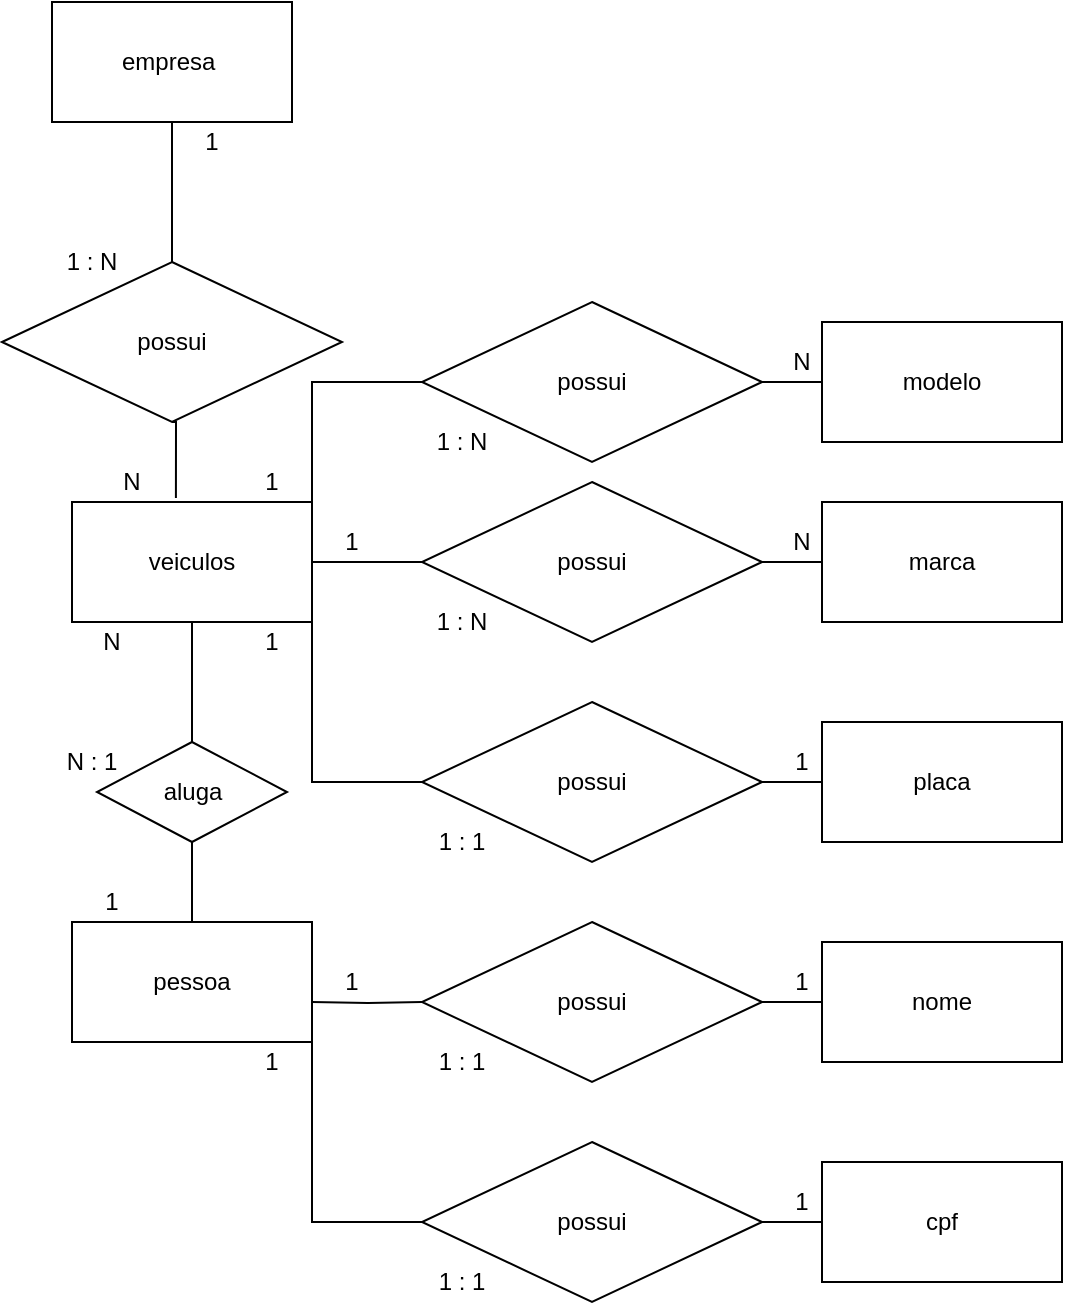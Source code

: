<mxfile version="14.6.13" type="device"><diagram id="DX9EM8ZQBErj8ItYYPBh" name="Page-1"><mxGraphModel dx="852" dy="494" grid="1" gridSize="10" guides="1" tooltips="1" connect="1" arrows="1" fold="1" page="1" pageScale="1" pageWidth="850" pageHeight="1100" math="0" shadow="0"><root><mxCell id="0"/><mxCell id="1" parent="0"/><mxCell id="UeeQvp0N3_cdicGPM137-3" style="edgeStyle=orthogonalEdgeStyle;rounded=0;orthogonalLoop=1;jettySize=auto;html=1;exitX=0.5;exitY=1;exitDx=0;exitDy=0;entryX=0.5;entryY=0;entryDx=0;entryDy=0;endArrow=none;endFill=0;" parent="1" source="UeeQvp0N3_cdicGPM137-1" target="UeeQvp0N3_cdicGPM137-2" edge="1"><mxGeometry relative="1" as="geometry"/></mxCell><mxCell id="UeeQvp0N3_cdicGPM137-1" value="empresa&amp;nbsp;" style="rounded=0;whiteSpace=wrap;html=1;" parent="1" vertex="1"><mxGeometry x="40" y="40" width="120" height="60" as="geometry"/></mxCell><mxCell id="UeeQvp0N3_cdicGPM137-5" style="edgeStyle=orthogonalEdgeStyle;rounded=0;orthogonalLoop=1;jettySize=auto;html=1;exitX=0.5;exitY=1;exitDx=0;exitDy=0;entryX=0.433;entryY=-0.033;entryDx=0;entryDy=0;endArrow=none;endFill=0;entryPerimeter=0;" parent="1" source="UeeQvp0N3_cdicGPM137-2" target="UeeQvp0N3_cdicGPM137-4" edge="1"><mxGeometry relative="1" as="geometry"/></mxCell><mxCell id="UeeQvp0N3_cdicGPM137-2" value="possui" style="rhombus;whiteSpace=wrap;html=1;" parent="1" vertex="1"><mxGeometry x="15" y="170" width="170" height="80" as="geometry"/></mxCell><mxCell id="UeeQvp0N3_cdicGPM137-10" style="edgeStyle=orthogonalEdgeStyle;rounded=0;orthogonalLoop=1;jettySize=auto;html=1;entryX=0;entryY=0.5;entryDx=0;entryDy=0;endArrow=none;endFill=0;" parent="1" source="UeeQvp0N3_cdicGPM137-4" target="UeeQvp0N3_cdicGPM137-9" edge="1"><mxGeometry relative="1" as="geometry"/></mxCell><mxCell id="UeeQvp0N3_cdicGPM137-41" style="edgeStyle=orthogonalEdgeStyle;rounded=0;orthogonalLoop=1;jettySize=auto;html=1;exitX=1;exitY=0;exitDx=0;exitDy=0;entryX=0;entryY=0.5;entryDx=0;entryDy=0;endArrow=none;endFill=0;" parent="1" source="UeeQvp0N3_cdicGPM137-4" target="UeeQvp0N3_cdicGPM137-31" edge="1"><mxGeometry relative="1" as="geometry"/></mxCell><mxCell id="UeeQvp0N3_cdicGPM137-65" style="edgeStyle=orthogonalEdgeStyle;rounded=0;orthogonalLoop=1;jettySize=auto;html=1;entryX=0.5;entryY=0;entryDx=0;entryDy=0;endArrow=none;endFill=0;" parent="1" source="UeeQvp0N3_cdicGPM137-4" target="UeeQvp0N3_cdicGPM137-64" edge="1"><mxGeometry relative="1" as="geometry"/></mxCell><mxCell id="UeeQvp0N3_cdicGPM137-4" value="veiculos" style="rounded=0;whiteSpace=wrap;html=1;" parent="1" vertex="1"><mxGeometry x="50" y="290" width="120" height="60" as="geometry"/></mxCell><mxCell id="UeeQvp0N3_cdicGPM137-6" value="1" style="text;html=1;strokeColor=none;fillColor=none;align=center;verticalAlign=middle;whiteSpace=wrap;rounded=0;" parent="1" vertex="1"><mxGeometry x="100" y="100" width="40" height="20" as="geometry"/></mxCell><mxCell id="UeeQvp0N3_cdicGPM137-8" value="N" style="text;html=1;strokeColor=none;fillColor=none;align=center;verticalAlign=middle;whiteSpace=wrap;rounded=0;" parent="1" vertex="1"><mxGeometry x="60" y="270" width="40" height="20" as="geometry"/></mxCell><mxCell id="UeeQvp0N3_cdicGPM137-9" value="possui" style="rhombus;whiteSpace=wrap;html=1;" parent="1" vertex="1"><mxGeometry x="225" y="280" width="170" height="80" as="geometry"/></mxCell><mxCell id="UeeQvp0N3_cdicGPM137-11" value="1" style="text;html=1;strokeColor=none;fillColor=none;align=center;verticalAlign=middle;whiteSpace=wrap;rounded=0;" parent="1" vertex="1"><mxGeometry x="170" y="300" width="40" height="20" as="geometry"/></mxCell><mxCell id="UeeQvp0N3_cdicGPM137-13" style="edgeStyle=orthogonalEdgeStyle;rounded=0;orthogonalLoop=1;jettySize=auto;html=1;entryX=1;entryY=0.5;entryDx=0;entryDy=0;endArrow=none;endFill=0;" parent="1" source="UeeQvp0N3_cdicGPM137-12" target="UeeQvp0N3_cdicGPM137-9" edge="1"><mxGeometry relative="1" as="geometry"/></mxCell><mxCell id="UeeQvp0N3_cdicGPM137-12" value="marca" style="rounded=0;whiteSpace=wrap;html=1;" parent="1" vertex="1"><mxGeometry x="425" y="290" width="120" height="60" as="geometry"/></mxCell><mxCell id="UeeQvp0N3_cdicGPM137-14" value="N" style="text;html=1;strokeColor=none;fillColor=none;align=center;verticalAlign=middle;whiteSpace=wrap;rounded=0;" parent="1" vertex="1"><mxGeometry x="395" y="300" width="40" height="20" as="geometry"/></mxCell><mxCell id="UeeQvp0N3_cdicGPM137-15" value="1 : N" style="text;html=1;strokeColor=none;fillColor=none;align=center;verticalAlign=middle;whiteSpace=wrap;rounded=0;" parent="1" vertex="1"><mxGeometry x="40" y="160" width="40" height="20" as="geometry"/></mxCell><mxCell id="UeeQvp0N3_cdicGPM137-16" value="1 : N" style="text;html=1;strokeColor=none;fillColor=none;align=center;verticalAlign=middle;whiteSpace=wrap;rounded=0;" parent="1" vertex="1"><mxGeometry x="225" y="340" width="40" height="20" as="geometry"/></mxCell><mxCell id="UeeQvp0N3_cdicGPM137-31" value="possui" style="rhombus;whiteSpace=wrap;html=1;" parent="1" vertex="1"><mxGeometry x="225" y="190" width="170" height="80" as="geometry"/></mxCell><mxCell id="UeeQvp0N3_cdicGPM137-32" value="1" style="text;html=1;strokeColor=none;fillColor=none;align=center;verticalAlign=middle;whiteSpace=wrap;rounded=0;" parent="1" vertex="1"><mxGeometry x="130" y="270" width="40" height="20" as="geometry"/></mxCell><mxCell id="UeeQvp0N3_cdicGPM137-33" style="edgeStyle=orthogonalEdgeStyle;rounded=0;orthogonalLoop=1;jettySize=auto;html=1;entryX=1;entryY=0.5;entryDx=0;entryDy=0;endArrow=none;endFill=0;" parent="1" source="UeeQvp0N3_cdicGPM137-34" target="UeeQvp0N3_cdicGPM137-31" edge="1"><mxGeometry relative="1" as="geometry"/></mxCell><mxCell id="UeeQvp0N3_cdicGPM137-34" value="modelo" style="rounded=0;whiteSpace=wrap;html=1;" parent="1" vertex="1"><mxGeometry x="425" y="200" width="120" height="60" as="geometry"/></mxCell><mxCell id="UeeQvp0N3_cdicGPM137-35" value="N" style="text;html=1;strokeColor=none;fillColor=none;align=center;verticalAlign=middle;whiteSpace=wrap;rounded=0;" parent="1" vertex="1"><mxGeometry x="395" y="210" width="40" height="20" as="geometry"/></mxCell><mxCell id="UeeQvp0N3_cdicGPM137-36" value="1 : N" style="text;html=1;strokeColor=none;fillColor=none;align=center;verticalAlign=middle;whiteSpace=wrap;rounded=0;" parent="1" vertex="1"><mxGeometry x="225" y="250" width="40" height="20" as="geometry"/></mxCell><mxCell id="UeeQvp0N3_cdicGPM137-48" style="edgeStyle=orthogonalEdgeStyle;rounded=0;orthogonalLoop=1;jettySize=auto;html=1;entryX=1;entryY=1;entryDx=0;entryDy=0;endArrow=none;endFill=0;" parent="1" source="UeeQvp0N3_cdicGPM137-43" target="UeeQvp0N3_cdicGPM137-4" edge="1"><mxGeometry relative="1" as="geometry"/></mxCell><mxCell id="UeeQvp0N3_cdicGPM137-43" value="possui" style="rhombus;whiteSpace=wrap;html=1;" parent="1" vertex="1"><mxGeometry x="225" y="390" width="170" height="80" as="geometry"/></mxCell><mxCell id="UeeQvp0N3_cdicGPM137-44" style="edgeStyle=orthogonalEdgeStyle;rounded=0;orthogonalLoop=1;jettySize=auto;html=1;entryX=1;entryY=0.5;entryDx=0;entryDy=0;endArrow=none;endFill=0;" parent="1" source="UeeQvp0N3_cdicGPM137-45" target="UeeQvp0N3_cdicGPM137-43" edge="1"><mxGeometry relative="1" as="geometry"/></mxCell><mxCell id="UeeQvp0N3_cdicGPM137-45" value="placa" style="rounded=0;whiteSpace=wrap;html=1;" parent="1" vertex="1"><mxGeometry x="425" y="400" width="120" height="60" as="geometry"/></mxCell><mxCell id="UeeQvp0N3_cdicGPM137-46" value="1" style="text;html=1;strokeColor=none;fillColor=none;align=center;verticalAlign=middle;whiteSpace=wrap;rounded=0;" parent="1" vertex="1"><mxGeometry x="395" y="410" width="40" height="20" as="geometry"/></mxCell><mxCell id="UeeQvp0N3_cdicGPM137-47" value="1 : 1" style="text;html=1;strokeColor=none;fillColor=none;align=center;verticalAlign=middle;whiteSpace=wrap;rounded=0;" parent="1" vertex="1"><mxGeometry x="225" y="450" width="40" height="20" as="geometry"/></mxCell><mxCell id="UeeQvp0N3_cdicGPM137-49" value="1" style="text;html=1;strokeColor=none;fillColor=none;align=center;verticalAlign=middle;whiteSpace=wrap;rounded=0;" parent="1" vertex="1"><mxGeometry x="130" y="350" width="40" height="20" as="geometry"/></mxCell><mxCell id="UeeQvp0N3_cdicGPM137-50" value="pessoa" style="rounded=0;whiteSpace=wrap;html=1;" parent="1" vertex="1"><mxGeometry x="50" y="500" width="120" height="60" as="geometry"/></mxCell><mxCell id="UeeQvp0N3_cdicGPM137-51" style="edgeStyle=orthogonalEdgeStyle;rounded=0;orthogonalLoop=1;jettySize=auto;html=1;entryX=0;entryY=0.5;entryDx=0;entryDy=0;endArrow=none;endFill=0;" parent="1" target="UeeQvp0N3_cdicGPM137-52" edge="1"><mxGeometry relative="1" as="geometry"><mxPoint x="170" y="540" as="sourcePoint"/></mxGeometry></mxCell><mxCell id="UeeQvp0N3_cdicGPM137-52" value="possui" style="rhombus;whiteSpace=wrap;html=1;" parent="1" vertex="1"><mxGeometry x="225" y="500" width="170" height="80" as="geometry"/></mxCell><mxCell id="UeeQvp0N3_cdicGPM137-53" value="1" style="text;html=1;strokeColor=none;fillColor=none;align=center;verticalAlign=middle;whiteSpace=wrap;rounded=0;" parent="1" vertex="1"><mxGeometry x="50" y="480" width="40" height="20" as="geometry"/></mxCell><mxCell id="UeeQvp0N3_cdicGPM137-54" style="edgeStyle=orthogonalEdgeStyle;rounded=0;orthogonalLoop=1;jettySize=auto;html=1;entryX=1;entryY=0.5;entryDx=0;entryDy=0;endArrow=none;endFill=0;" parent="1" source="UeeQvp0N3_cdicGPM137-55" target="UeeQvp0N3_cdicGPM137-52" edge="1"><mxGeometry relative="1" as="geometry"/></mxCell><mxCell id="UeeQvp0N3_cdicGPM137-55" value="nome" style="rounded=0;whiteSpace=wrap;html=1;" parent="1" vertex="1"><mxGeometry x="425" y="510" width="120" height="60" as="geometry"/></mxCell><mxCell id="UeeQvp0N3_cdicGPM137-56" value="1" style="text;html=1;strokeColor=none;fillColor=none;align=center;verticalAlign=middle;whiteSpace=wrap;rounded=0;" parent="1" vertex="1"><mxGeometry x="170" y="520" width="40" height="20" as="geometry"/></mxCell><mxCell id="UeeQvp0N3_cdicGPM137-57" value="1 : 1" style="text;html=1;strokeColor=none;fillColor=none;align=center;verticalAlign=middle;whiteSpace=wrap;rounded=0;" parent="1" vertex="1"><mxGeometry x="225" y="560" width="40" height="20" as="geometry"/></mxCell><mxCell id="UeeQvp0N3_cdicGPM137-58" style="edgeStyle=orthogonalEdgeStyle;rounded=0;orthogonalLoop=1;jettySize=auto;html=1;entryX=1;entryY=1;entryDx=0;entryDy=0;endArrow=none;endFill=0;" parent="1" source="UeeQvp0N3_cdicGPM137-59" target="UeeQvp0N3_cdicGPM137-50" edge="1"><mxGeometry relative="1" as="geometry"><mxPoint x="170" y="570" as="targetPoint"/></mxGeometry></mxCell><mxCell id="UeeQvp0N3_cdicGPM137-59" value="possui" style="rhombus;whiteSpace=wrap;html=1;" parent="1" vertex="1"><mxGeometry x="225" y="610" width="170" height="80" as="geometry"/></mxCell><mxCell id="UeeQvp0N3_cdicGPM137-60" style="edgeStyle=orthogonalEdgeStyle;rounded=0;orthogonalLoop=1;jettySize=auto;html=1;entryX=1;entryY=0.5;entryDx=0;entryDy=0;endArrow=none;endFill=0;" parent="1" source="UeeQvp0N3_cdicGPM137-61" target="UeeQvp0N3_cdicGPM137-59" edge="1"><mxGeometry relative="1" as="geometry"/></mxCell><mxCell id="UeeQvp0N3_cdicGPM137-61" value="cpf" style="rounded=0;whiteSpace=wrap;html=1;" parent="1" vertex="1"><mxGeometry x="425" y="620" width="120" height="60" as="geometry"/></mxCell><mxCell id="UeeQvp0N3_cdicGPM137-62" value="1" style="text;html=1;strokeColor=none;fillColor=none;align=center;verticalAlign=middle;whiteSpace=wrap;rounded=0;" parent="1" vertex="1"><mxGeometry x="395" y="630" width="40" height="20" as="geometry"/></mxCell><mxCell id="UeeQvp0N3_cdicGPM137-63" value="1 : 1" style="text;html=1;strokeColor=none;fillColor=none;align=center;verticalAlign=middle;whiteSpace=wrap;rounded=0;" parent="1" vertex="1"><mxGeometry x="225" y="670" width="40" height="20" as="geometry"/></mxCell><mxCell id="UeeQvp0N3_cdicGPM137-66" style="edgeStyle=orthogonalEdgeStyle;rounded=0;orthogonalLoop=1;jettySize=auto;html=1;endArrow=none;endFill=0;" parent="1" source="UeeQvp0N3_cdicGPM137-64" target="UeeQvp0N3_cdicGPM137-50" edge="1"><mxGeometry relative="1" as="geometry"/></mxCell><mxCell id="UeeQvp0N3_cdicGPM137-64" value="aluga" style="rhombus;whiteSpace=wrap;html=1;" parent="1" vertex="1"><mxGeometry x="62.5" y="410" width="95" height="50" as="geometry"/></mxCell><mxCell id="UeeQvp0N3_cdicGPM137-67" value="N : 1" style="text;html=1;strokeColor=none;fillColor=none;align=center;verticalAlign=middle;whiteSpace=wrap;rounded=0;" parent="1" vertex="1"><mxGeometry x="40" y="410" width="40" height="20" as="geometry"/></mxCell><mxCell id="UeeQvp0N3_cdicGPM137-68" value="N" style="text;html=1;strokeColor=none;fillColor=none;align=center;verticalAlign=middle;whiteSpace=wrap;rounded=0;" parent="1" vertex="1"><mxGeometry x="50" y="350" width="40" height="20" as="geometry"/></mxCell><mxCell id="0vl0Enxy1WQU_myrnqcz-1" value="1" style="text;html=1;strokeColor=none;fillColor=none;align=center;verticalAlign=middle;whiteSpace=wrap;rounded=0;" vertex="1" parent="1"><mxGeometry x="395" y="520" width="40" height="20" as="geometry"/></mxCell><mxCell id="0vl0Enxy1WQU_myrnqcz-2" value="1" style="text;html=1;strokeColor=none;fillColor=none;align=center;verticalAlign=middle;whiteSpace=wrap;rounded=0;" vertex="1" parent="1"><mxGeometry x="130" y="560" width="40" height="20" as="geometry"/></mxCell></root></mxGraphModel></diagram></mxfile>
